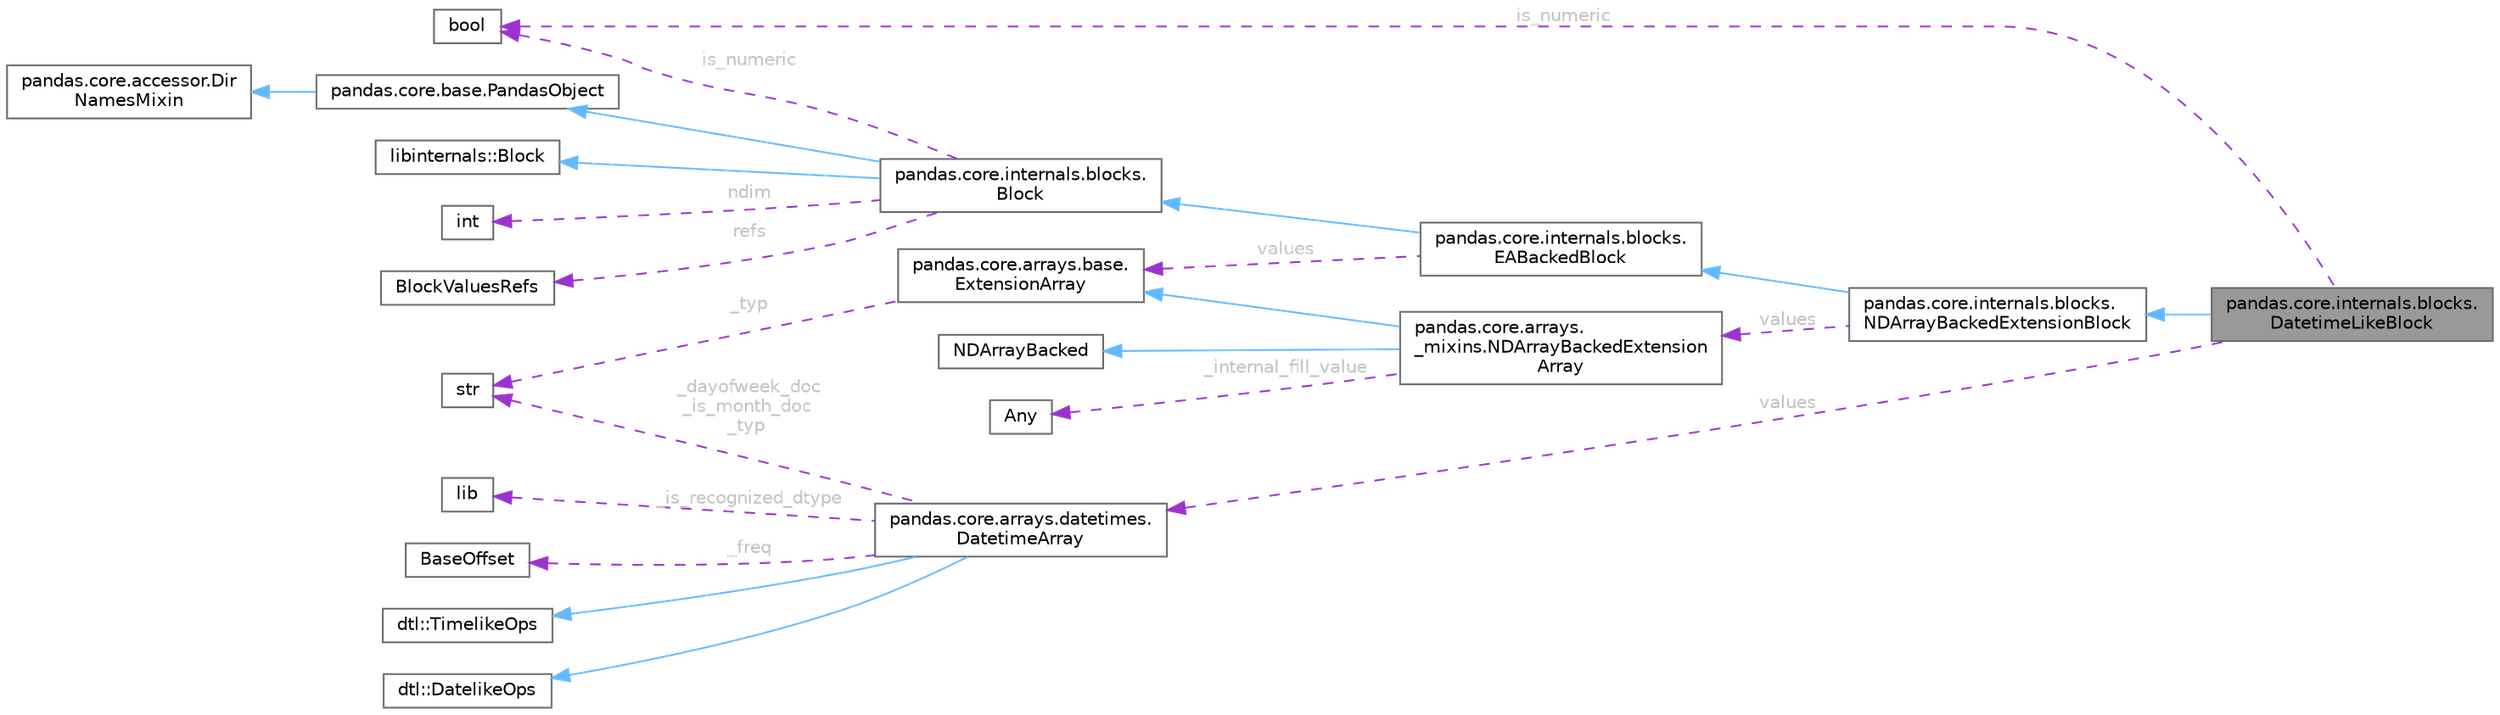 digraph "pandas.core.internals.blocks.DatetimeLikeBlock"
{
 // LATEX_PDF_SIZE
  bgcolor="transparent";
  edge [fontname=Helvetica,fontsize=10,labelfontname=Helvetica,labelfontsize=10];
  node [fontname=Helvetica,fontsize=10,shape=box,height=0.2,width=0.4];
  rankdir="LR";
  Node1 [id="Node000001",label="pandas.core.internals.blocks.\lDatetimeLikeBlock",height=0.2,width=0.4,color="gray40", fillcolor="grey60", style="filled", fontcolor="black",tooltip=" "];
  Node2 -> Node1 [id="edge23_Node000001_Node000002",dir="back",color="steelblue1",style="solid",tooltip=" "];
  Node2 [id="Node000002",label="pandas.core.internals.blocks.\lNDArrayBackedExtensionBlock",height=0.2,width=0.4,color="gray40", fillcolor="white", style="filled",URL="$classpandas_1_1core_1_1internals_1_1blocks_1_1NDArrayBackedExtensionBlock.html",tooltip=" "];
  Node3 -> Node2 [id="edge24_Node000002_Node000003",dir="back",color="steelblue1",style="solid",tooltip=" "];
  Node3 [id="Node000003",label="pandas.core.internals.blocks.\lEABackedBlock",height=0.2,width=0.4,color="gray40", fillcolor="white", style="filled",URL="$classpandas_1_1core_1_1internals_1_1blocks_1_1EABackedBlock.html",tooltip=" "];
  Node4 -> Node3 [id="edge25_Node000003_Node000004",dir="back",color="steelblue1",style="solid",tooltip=" "];
  Node4 [id="Node000004",label="pandas.core.internals.blocks.\lBlock",height=0.2,width=0.4,color="gray40", fillcolor="white", style="filled",URL="$classpandas_1_1core_1_1internals_1_1blocks_1_1Block.html",tooltip=" "];
  Node5 -> Node4 [id="edge26_Node000004_Node000005",dir="back",color="steelblue1",style="solid",tooltip=" "];
  Node5 [id="Node000005",label="pandas.core.base.PandasObject",height=0.2,width=0.4,color="gray40", fillcolor="white", style="filled",URL="$classpandas_1_1core_1_1base_1_1PandasObject.html",tooltip=" "];
  Node6 -> Node5 [id="edge27_Node000005_Node000006",dir="back",color="steelblue1",style="solid",tooltip=" "];
  Node6 [id="Node000006",label="pandas.core.accessor.Dir\lNamesMixin",height=0.2,width=0.4,color="gray40", fillcolor="white", style="filled",URL="$classpandas_1_1core_1_1accessor_1_1DirNamesMixin.html",tooltip=" "];
  Node7 -> Node4 [id="edge28_Node000004_Node000007",dir="back",color="steelblue1",style="solid",tooltip=" "];
  Node7 [id="Node000007",label="libinternals::Block",height=0.2,width=0.4,color="gray40", fillcolor="white", style="filled",tooltip=" "];
  Node8 -> Node4 [id="edge29_Node000004_Node000008",dir="back",color="darkorchid3",style="dashed",tooltip=" ",label=" ndim",fontcolor="grey" ];
  Node8 [id="Node000008",label="int",height=0.2,width=0.4,color="gray40", fillcolor="white", style="filled",tooltip=" "];
  Node9 -> Node4 [id="edge30_Node000004_Node000009",dir="back",color="darkorchid3",style="dashed",tooltip=" ",label=" refs",fontcolor="grey" ];
  Node9 [id="Node000009",label="BlockValuesRefs",height=0.2,width=0.4,color="gray40", fillcolor="white", style="filled",tooltip=" "];
  Node10 -> Node4 [id="edge31_Node000004_Node000010",dir="back",color="darkorchid3",style="dashed",tooltip=" ",label=" is_numeric",fontcolor="grey" ];
  Node10 [id="Node000010",label="bool",height=0.2,width=0.4,color="gray40", fillcolor="white", style="filled",tooltip=" "];
  Node11 -> Node3 [id="edge32_Node000003_Node000011",dir="back",color="darkorchid3",style="dashed",tooltip=" ",label=" values",fontcolor="grey" ];
  Node11 [id="Node000011",label="pandas.core.arrays.base.\lExtensionArray",height=0.2,width=0.4,color="gray40", fillcolor="white", style="filled",URL="$classpandas_1_1core_1_1arrays_1_1base_1_1ExtensionArray.html",tooltip=" "];
  Node12 -> Node11 [id="edge33_Node000011_Node000012",dir="back",color="darkorchid3",style="dashed",tooltip=" ",label=" _typ",fontcolor="grey" ];
  Node12 [id="Node000012",label="str",height=0.2,width=0.4,color="gray40", fillcolor="white", style="filled",tooltip=" "];
  Node13 -> Node2 [id="edge34_Node000002_Node000013",dir="back",color="darkorchid3",style="dashed",tooltip=" ",label=" values",fontcolor="grey" ];
  Node13 [id="Node000013",label="pandas.core.arrays.\l_mixins.NDArrayBackedExtension\lArray",height=0.2,width=0.4,color="gray40", fillcolor="white", style="filled",URL="$classpandas_1_1core_1_1arrays_1_1__mixins_1_1NDArrayBackedExtensionArray.html",tooltip=" "];
  Node14 -> Node13 [id="edge35_Node000013_Node000014",dir="back",color="steelblue1",style="solid",tooltip=" "];
  Node14 [id="Node000014",label="NDArrayBacked",height=0.2,width=0.4,color="gray40", fillcolor="white", style="filled",tooltip=" "];
  Node11 -> Node13 [id="edge36_Node000013_Node000011",dir="back",color="steelblue1",style="solid",tooltip=" "];
  Node15 -> Node13 [id="edge37_Node000013_Node000015",dir="back",color="darkorchid3",style="dashed",tooltip=" ",label=" _internal_fill_value",fontcolor="grey" ];
  Node15 [id="Node000015",label="Any",height=0.2,width=0.4,color="gray40", fillcolor="white", style="filled",tooltip=" "];
  Node10 -> Node1 [id="edge38_Node000001_Node000010",dir="back",color="darkorchid3",style="dashed",tooltip=" ",label=" is_numeric",fontcolor="grey" ];
  Node16 -> Node1 [id="edge39_Node000001_Node000016",dir="back",color="darkorchid3",style="dashed",tooltip=" ",label=" values",fontcolor="grey" ];
  Node16 [id="Node000016",label="pandas.core.arrays.datetimes.\lDatetimeArray",height=0.2,width=0.4,color="gray40", fillcolor="white", style="filled",URL="$classpandas_1_1core_1_1arrays_1_1datetimes_1_1DatetimeArray.html",tooltip=" "];
  Node17 -> Node16 [id="edge40_Node000016_Node000017",dir="back",color="steelblue1",style="solid",tooltip=" "];
  Node17 [id="Node000017",label="dtl::TimelikeOps",height=0.2,width=0.4,color="gray40", fillcolor="white", style="filled",tooltip=" "];
  Node18 -> Node16 [id="edge41_Node000016_Node000018",dir="back",color="steelblue1",style="solid",tooltip=" "];
  Node18 [id="Node000018",label="dtl::DatelikeOps",height=0.2,width=0.4,color="gray40", fillcolor="white", style="filled",tooltip=" "];
  Node12 -> Node16 [id="edge42_Node000016_Node000012",dir="back",color="darkorchid3",style="dashed",tooltip=" ",label=" _dayofweek_doc\n_is_month_doc\n_typ",fontcolor="grey" ];
  Node19 -> Node16 [id="edge43_Node000016_Node000019",dir="back",color="darkorchid3",style="dashed",tooltip=" ",label=" _is_recognized_dtype",fontcolor="grey" ];
  Node19 [id="Node000019",label="lib",height=0.2,width=0.4,color="gray40", fillcolor="white", style="filled",tooltip=" "];
  Node20 -> Node16 [id="edge44_Node000016_Node000020",dir="back",color="darkorchid3",style="dashed",tooltip=" ",label=" _freq",fontcolor="grey" ];
  Node20 [id="Node000020",label="BaseOffset",height=0.2,width=0.4,color="gray40", fillcolor="white", style="filled",tooltip=" "];
}
